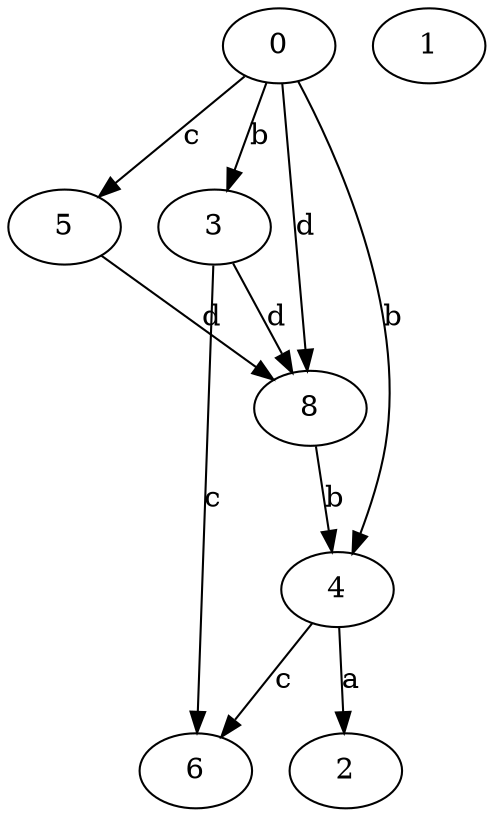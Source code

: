 strict digraph  {
0;
1;
2;
3;
4;
5;
6;
8;
0 -> 3  [label=b];
0 -> 4  [label=b];
0 -> 5  [label=c];
0 -> 8  [label=d];
3 -> 6  [label=c];
3 -> 8  [label=d];
4 -> 2  [label=a];
4 -> 6  [label=c];
5 -> 8  [label=d];
8 -> 4  [label=b];
}

